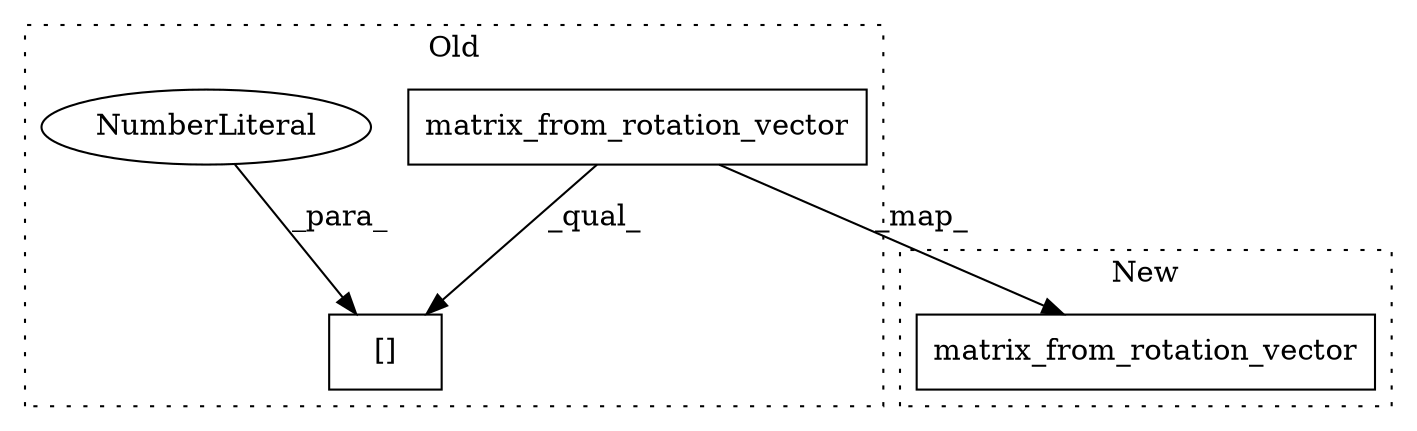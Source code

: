 digraph G {
subgraph cluster0 {
1 [label="matrix_from_rotation_vector" a="32" s="5860,5892" l="28,1" shape="box"];
3 [label="[]" a="2" s="5850,5895" l="44,1" shape="box"];
4 [label="NumberLiteral" a="34" s="5894" l="1" shape="ellipse"];
label = "Old";
style="dotted";
}
subgraph cluster1 {
2 [label="matrix_from_rotation_vector" a="32" s="5907,5939" l="28,1" shape="box"];
label = "New";
style="dotted";
}
1 -> 3 [label="_qual_"];
1 -> 2 [label="_map_"];
4 -> 3 [label="_para_"];
}